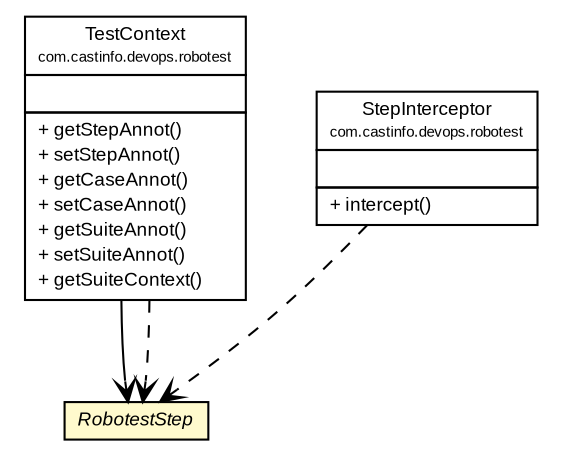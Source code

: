 #!/usr/local/bin/dot
#
# Class diagram 
# Generated by UMLGraph version R5_6-24-gf6e263 (https://www.umlgraph.org/)
#

digraph G {
	edge [fontname="arial",fontsize=10,labelfontname="arial",labelfontsize=10];
	node [fontname="arial",fontsize=10,shape=plaintext];
	nodesep=0.25;
	ranksep=0.5;
	// com.castinfo.devops.robotest.annot.RobotestStep
	c1764 [label=<<table title="com.castinfo.devops.robotest.annot.RobotestStep" border="0" cellborder="1" cellspacing="0" cellpadding="2" port="p" bgcolor="lemonChiffon" href="./RobotestStep.html">
		<tr><td><table border="0" cellspacing="0" cellpadding="1">
<tr><td align="center" balign="center"><font face="arial italic"> RobotestStep </font></td></tr>
		</table></td></tr>
		</table>>, URL="./RobotestStep.html", fontname="arial", fontcolor="black", fontsize=9.0];
	// com.castinfo.devops.robotest.TestContext
	c1782 [label=<<table title="com.castinfo.devops.robotest.TestContext" border="0" cellborder="1" cellspacing="0" cellpadding="2" port="p" href="../TestContext.html">
		<tr><td><table border="0" cellspacing="0" cellpadding="1">
<tr><td align="center" balign="center"> TestContext </td></tr>
<tr><td align="center" balign="center"><font point-size="7.0"> com.castinfo.devops.robotest </font></td></tr>
		</table></td></tr>
		<tr><td><table border="0" cellspacing="0" cellpadding="1">
<tr><td align="left" balign="left">  </td></tr>
		</table></td></tr>
		<tr><td><table border="0" cellspacing="0" cellpadding="1">
<tr><td align="left" balign="left"> + getStepAnnot() </td></tr>
<tr><td align="left" balign="left"> + setStepAnnot() </td></tr>
<tr><td align="left" balign="left"> + getCaseAnnot() </td></tr>
<tr><td align="left" balign="left"> + setCaseAnnot() </td></tr>
<tr><td align="left" balign="left"> + getSuiteAnnot() </td></tr>
<tr><td align="left" balign="left"> + setSuiteAnnot() </td></tr>
<tr><td align="left" balign="left"> + getSuiteContext() </td></tr>
		</table></td></tr>
		</table>>, URL="../TestContext.html", fontname="arial", fontcolor="black", fontsize=9.0];
	// com.castinfo.devops.robotest.StepInterceptor
	c1786 [label=<<table title="com.castinfo.devops.robotest.StepInterceptor" border="0" cellborder="1" cellspacing="0" cellpadding="2" port="p" href="../StepInterceptor.html">
		<tr><td><table border="0" cellspacing="0" cellpadding="1">
<tr><td align="center" balign="center"> StepInterceptor </td></tr>
<tr><td align="center" balign="center"><font point-size="7.0"> com.castinfo.devops.robotest </font></td></tr>
		</table></td></tr>
		<tr><td><table border="0" cellspacing="0" cellpadding="1">
<tr><td align="left" balign="left">  </td></tr>
		</table></td></tr>
		<tr><td><table border="0" cellspacing="0" cellpadding="1">
<tr><td align="left" balign="left"> + intercept() </td></tr>
		</table></td></tr>
		</table>>, URL="../StepInterceptor.html", fontname="arial", fontcolor="black", fontsize=9.0];
	// com.castinfo.devops.robotest.TestContext NAVASSOC com.castinfo.devops.robotest.annot.RobotestStep
	c1782:p -> c1764:p [taillabel="", label="", headlabel="", fontname="arial", fontcolor="black", fontsize=10.0, color="black", arrowhead=open];
	// com.castinfo.devops.robotest.TestContext DEPEND com.castinfo.devops.robotest.annot.RobotestStep
	c1782:p -> c1764:p [taillabel="", label="", headlabel="", fontname="arial", fontcolor="black", fontsize=10.0, color="black", arrowhead=open, style=dashed];
	// com.castinfo.devops.robotest.StepInterceptor DEPEND com.castinfo.devops.robotest.annot.RobotestStep
	c1786:p -> c1764:p [taillabel="", label="", headlabel="", fontname="arial", fontcolor="black", fontsize=10.0, color="black", arrowhead=open, style=dashed];
}

